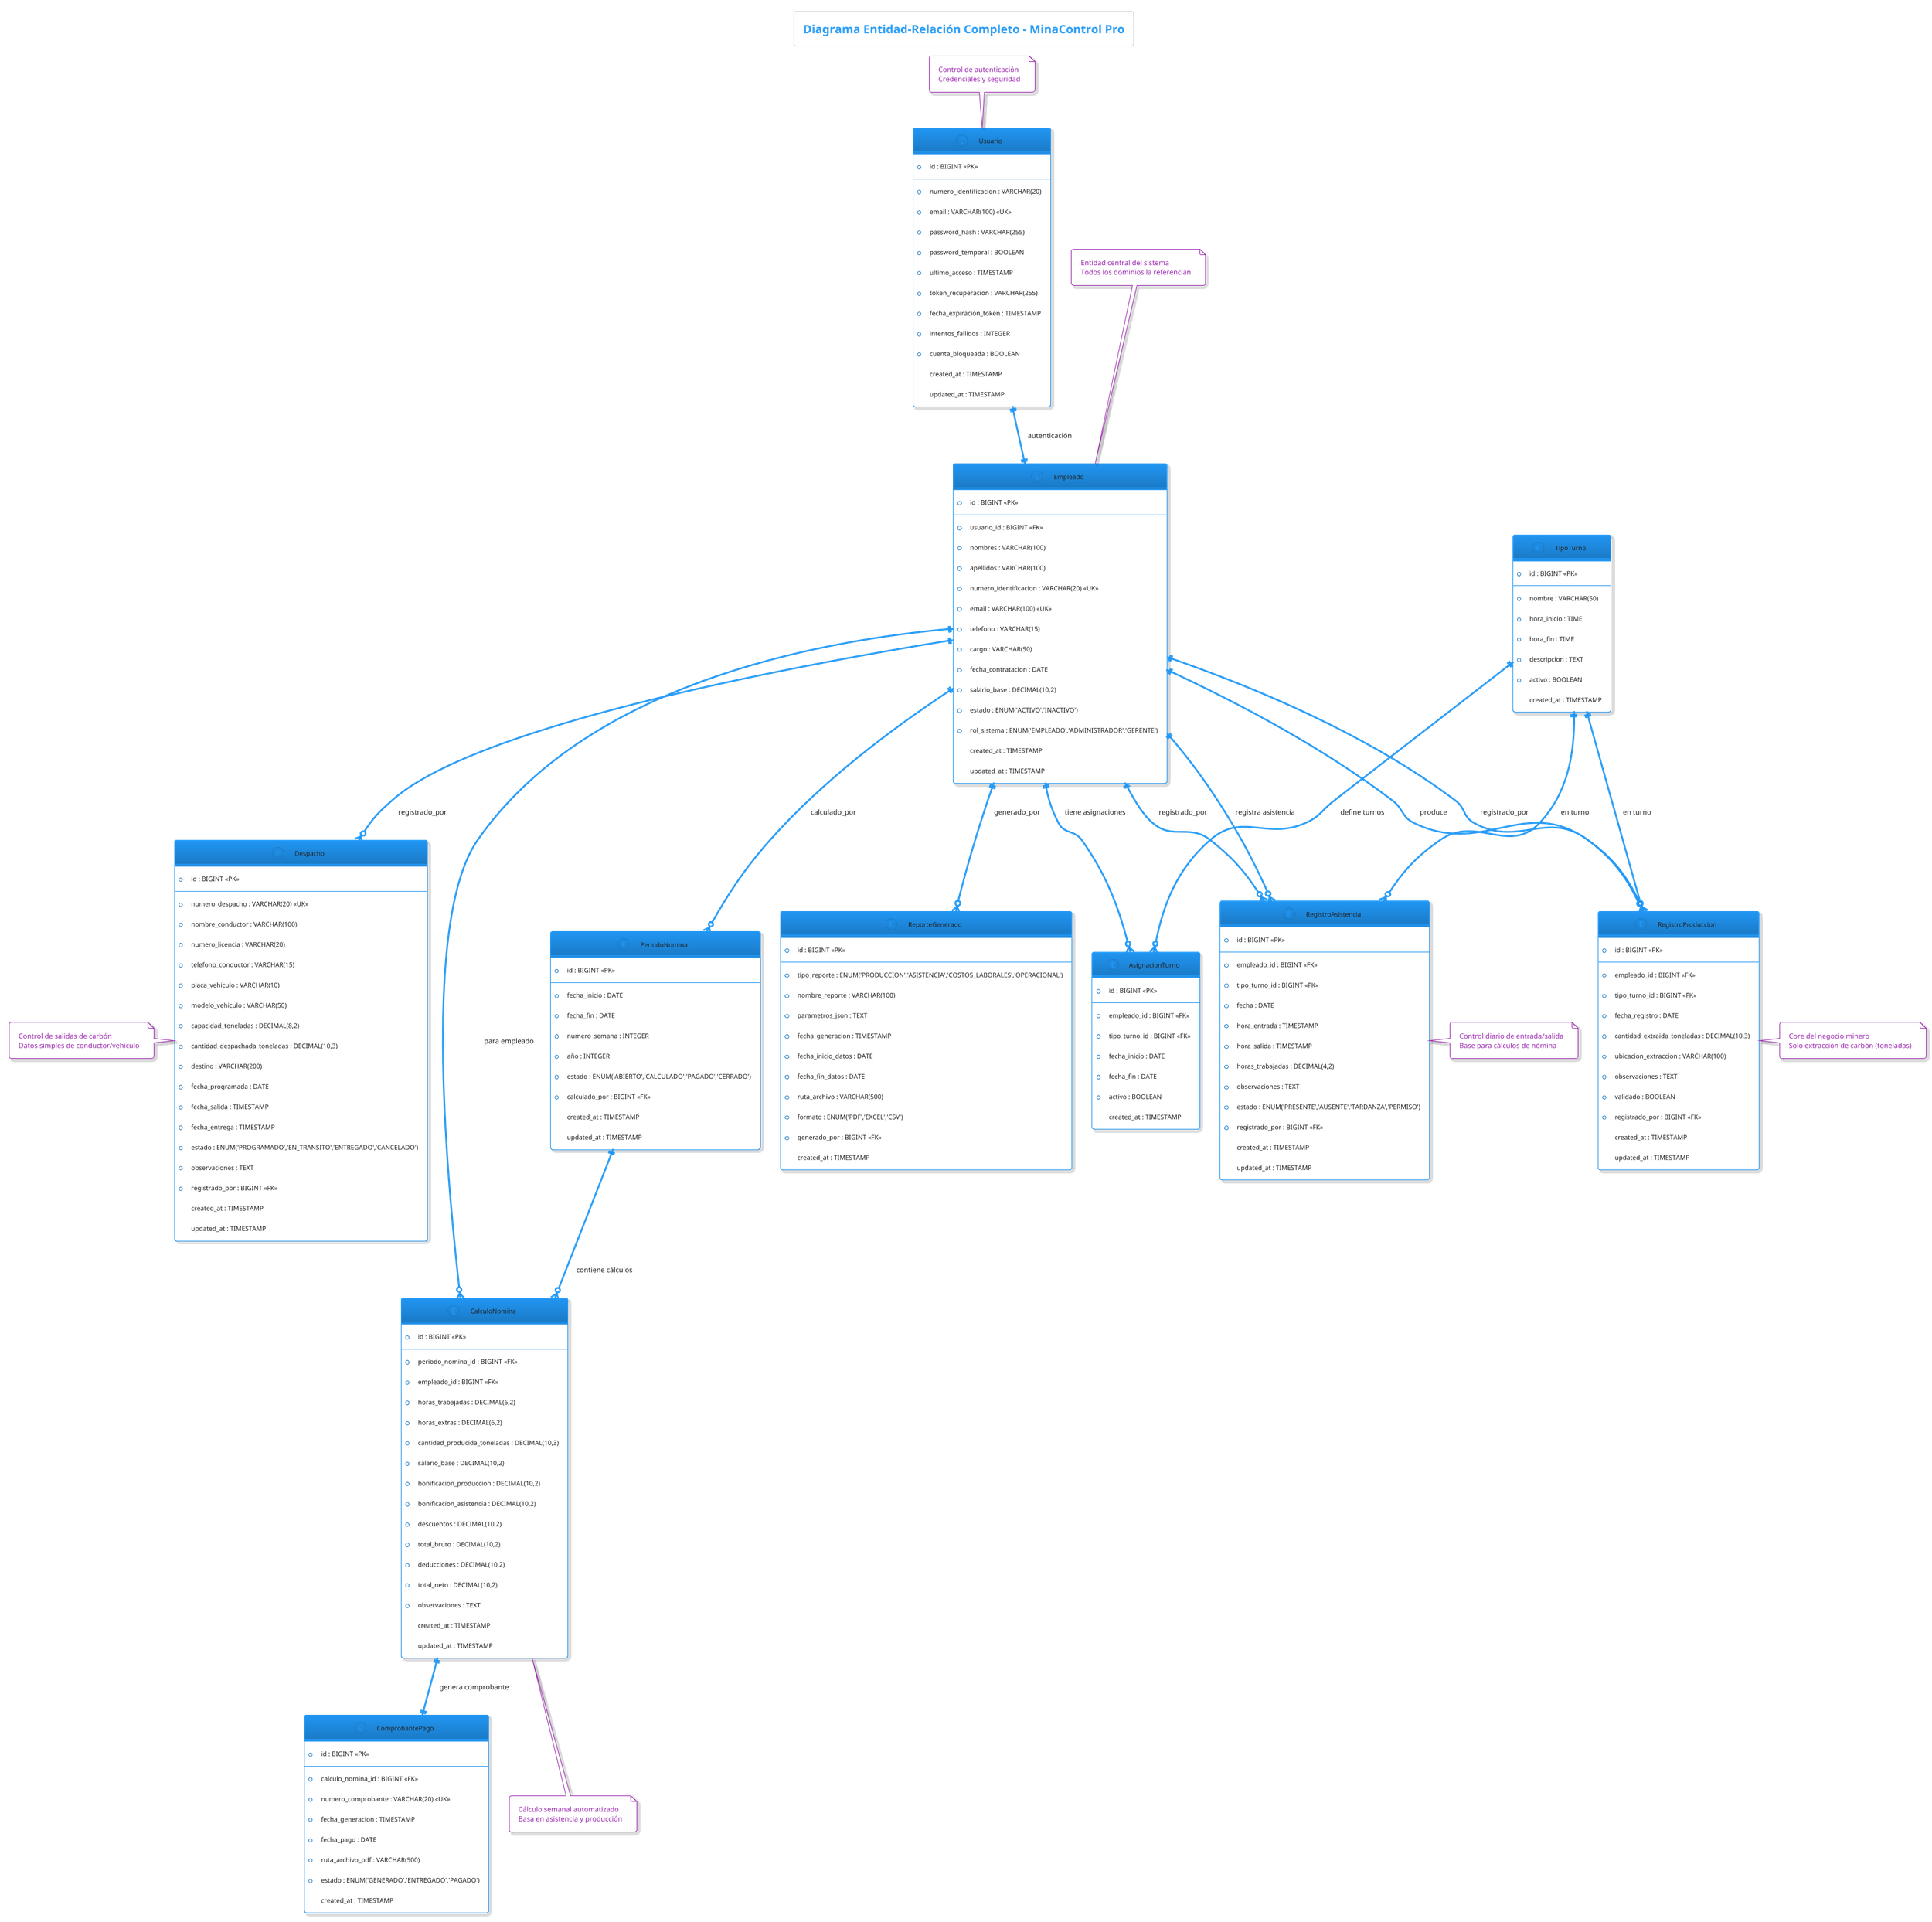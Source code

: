 @startuml er_diagram_completo
!theme materia-outline
title Diagrama Entidad-Relación Completo - MinaControl Pro

' ===== CONFIGURACIÓN =====
!define TABLE(name,desc) class name as "desc" << (T,#FFAAAA) >>
!define ENTITY(name,desc) entity name as "desc"

' ===== DOMINIO: AUTENTICACIÓN =====
entity Usuario {
  + id : BIGINT <<PK>>
  --
  * numero_identificacion : VARCHAR(20)
  * email : VARCHAR(100) <<UK>>
  * password_hash : VARCHAR(255)
  * password_temporal : BOOLEAN
  * ultimo_acceso : TIMESTAMP
  * token_recuperacion : VARCHAR(255)
  * fecha_expiracion_token : TIMESTAMP
  * intentos_fallidos : INTEGER
  * cuenta_bloqueada : BOOLEAN
  created_at : TIMESTAMP
  updated_at : TIMESTAMP
}

' ===== DOMINIO: EMPLEADOS =====
entity Empleado {
  + id : BIGINT <<PK>>
  --
  * usuario_id : BIGINT <<FK>>
  * nombres : VARCHAR(100)
  * apellidos : VARCHAR(100)
  * numero_identificacion : VARCHAR(20) <<UK>>
  * email : VARCHAR(100) <<UK>>
  * telefono : VARCHAR(15)
  * cargo : VARCHAR(50)
  * fecha_contratacion : DATE
  * salario_base : DECIMAL(10,2)
  * estado : ENUM('ACTIVO','INACTIVO')
  * rol_sistema : ENUM('EMPLEADO','ADMINISTRADOR','GERENTE')
  created_at : TIMESTAMP
  updated_at : TIMESTAMP
}

' ===== DOMINIO: TURNOS =====
entity TipoTurno {
  + id : BIGINT <<PK>>
  --
  * nombre : VARCHAR(50)
  * hora_inicio : TIME
  * hora_fin : TIME
  * descripcion : TEXT
  * activo : BOOLEAN
  created_at : TIMESTAMP
}

entity AsignacionTurno {
  + id : BIGINT <<PK>>
  --
  * empleado_id : BIGINT <<FK>>
  * tipo_turno_id : BIGINT <<FK>>
  * fecha_inicio : DATE
  * fecha_fin : DATE
  * activo : BOOLEAN
  created_at : TIMESTAMP
}

entity RegistroAsistencia {
  + id : BIGINT <<PK>>
  --
  * empleado_id : BIGINT <<FK>>
  * tipo_turno_id : BIGINT <<FK>>
  * fecha : DATE
  * hora_entrada : TIMESTAMP
  * hora_salida : TIMESTAMP
  * horas_trabajadas : DECIMAL(4,2)
  * observaciones : TEXT
  * estado : ENUM('PRESENTE','AUSENTE','TARDANZA','PERMISO')
  * registrado_por : BIGINT <<FK>>
  created_at : TIMESTAMP
  updated_at : TIMESTAMP
}

' ===== ELIMINAR ENTIDAD TIPOMATERIAL =====

entity RegistroProduccion {
  + id : BIGINT <<PK>>
  --
  * empleado_id : BIGINT <<FK>>
  * tipo_turno_id : BIGINT <<FK>>
  * fecha_registro : DATE
  * cantidad_extraida_toneladas : DECIMAL(10,3)
  * ubicacion_extraccion : VARCHAR(100)
  * observaciones : TEXT
  * validado : BOOLEAN
  * registrado_por : BIGINT <<FK>>
  created_at : TIMESTAMP
  updated_at : TIMESTAMP
}

' ===== DOMINIO: LOGÍSTICA =====
entity Despacho {
  + id : BIGINT <<PK>>
  --
  * numero_despacho : VARCHAR(20) <<UK>>
  * nombre_conductor : VARCHAR(100)
  * numero_licencia : VARCHAR(20)
  * telefono_conductor : VARCHAR(15)
  * placa_vehiculo : VARCHAR(10)
  * modelo_vehiculo : VARCHAR(50)
  * capacidad_toneladas : DECIMAL(8,2)
  * cantidad_despachada_toneladas : DECIMAL(10,3)
  * destino : VARCHAR(200)
  * fecha_programada : DATE
  * fecha_salida : TIMESTAMP
  * fecha_entrega : TIMESTAMP
  * estado : ENUM('PROGRAMADO','EN_TRANSITO','ENTREGADO','CANCELADO')
  * observaciones : TEXT
  * registrado_por : BIGINT <<FK>>
  created_at : TIMESTAMP
  updated_at : TIMESTAMP
}

' ===== DOMINIO: NÓMINA =====
entity PeriodoNomina {
  + id : BIGINT <<PK>>
  --
  * fecha_inicio : DATE
  * fecha_fin : DATE
  * numero_semana : INTEGER
  * año : INTEGER
  * estado : ENUM('ABIERTO','CALCULADO','PAGADO','CERRADO')
  * calculado_por : BIGINT <<FK>>
  created_at : TIMESTAMP
  updated_at : TIMESTAMP
}

entity CalculoNomina {
  + id : BIGINT <<PK>>
  --
  * periodo_nomina_id : BIGINT <<FK>>
  * empleado_id : BIGINT <<FK>>
  * horas_trabajadas : DECIMAL(6,2)
  * horas_extras : DECIMAL(6,2)
  * cantidad_producida_toneladas : DECIMAL(10,3)
  * salario_base : DECIMAL(10,2)
  * bonificacion_produccion : DECIMAL(10,2)
  * bonificacion_asistencia : DECIMAL(10,2)
  * descuentos : DECIMAL(10,2)
  * total_bruto : DECIMAL(10,2)
  * deducciones : DECIMAL(10,2)
  * total_neto : DECIMAL(10,2)
  * observaciones : TEXT
  created_at : TIMESTAMP
  updated_at : TIMESTAMP
}

entity ComprobantePago {
  + id : BIGINT <<PK>>
  --
  * calculo_nomina_id : BIGINT <<FK>>
  * numero_comprobante : VARCHAR(20) <<UK>>
  * fecha_generacion : TIMESTAMP
  * fecha_pago : DATE
  * ruta_archivo_pdf : VARCHAR(500)
  * estado : ENUM('GENERADO','ENTREGADO','PAGADO')
  created_at : TIMESTAMP
}

' ===== DOMINIO: REPORTES =====
entity ReporteGenerado {
  + id : BIGINT <<PK>>
  --
  * tipo_reporte : ENUM('PRODUCCION','ASISTENCIA','COSTOS_LABORALES','OPERACIONAL')
  * nombre_reporte : VARCHAR(100)
  * parametros_json : TEXT
  * fecha_generacion : TIMESTAMP
  * fecha_inicio_datos : DATE
  * fecha_fin_datos : DATE
  * ruta_archivo : VARCHAR(500)
  * formato : ENUM('PDF','EXCEL','CSV')
  * generado_por : BIGINT <<FK>>
  created_at : TIMESTAMP
}

' ===== RELACIONES =====
Usuario ||--|| Empleado : "autenticación"

Empleado ||--o{ AsignacionTurno : "tiene asignaciones"
TipoTurno ||--o{ AsignacionTurno : "define turnos"

Empleado ||--o{ RegistroAsistencia : "registra asistencia"
TipoTurno ||--o{ RegistroAsistencia : "en turno"
Empleado ||--o{ RegistroAsistencia : "registrado_por"

Empleado ||--o{ RegistroProduccion : "produce"
TipoTurno ||--o{ RegistroProduccion : "en turno"
Empleado ||--o{ RegistroProduccion : "registrado_por"

Empleado ||--o{ Despacho : "registrado_por"

Empleado ||--o{ PeriodoNomina : "calculado_por"
PeriodoNomina ||--o{ CalculoNomina : "contiene cálculos"
Empleado ||--o{ CalculoNomina : "para empleado"
CalculoNomina ||--|| ComprobantePago : "genera comprobante"

Empleado ||--o{ ReporteGenerado : "generado_por"

' ===== NOTAS =====
note top of Usuario : Control de autenticación\nCredenciales y seguridad

note top of Empleado : Entidad central del sistema\nTodos los dominios la referencian

note right of RegistroAsistencia : Control diario de entrada/salida\nBase para cálculos de nómina

note right of RegistroProduccion : Core del negocio minero\nSolo extracción de carbón (toneladas)

note bottom of CalculoNomina : Cálculo semanal automatizado\nBasa en asistencia y producción

note left of Despacho : Control de salidas de carbón\nDatos simples de conductor/vehículo

@enduml
